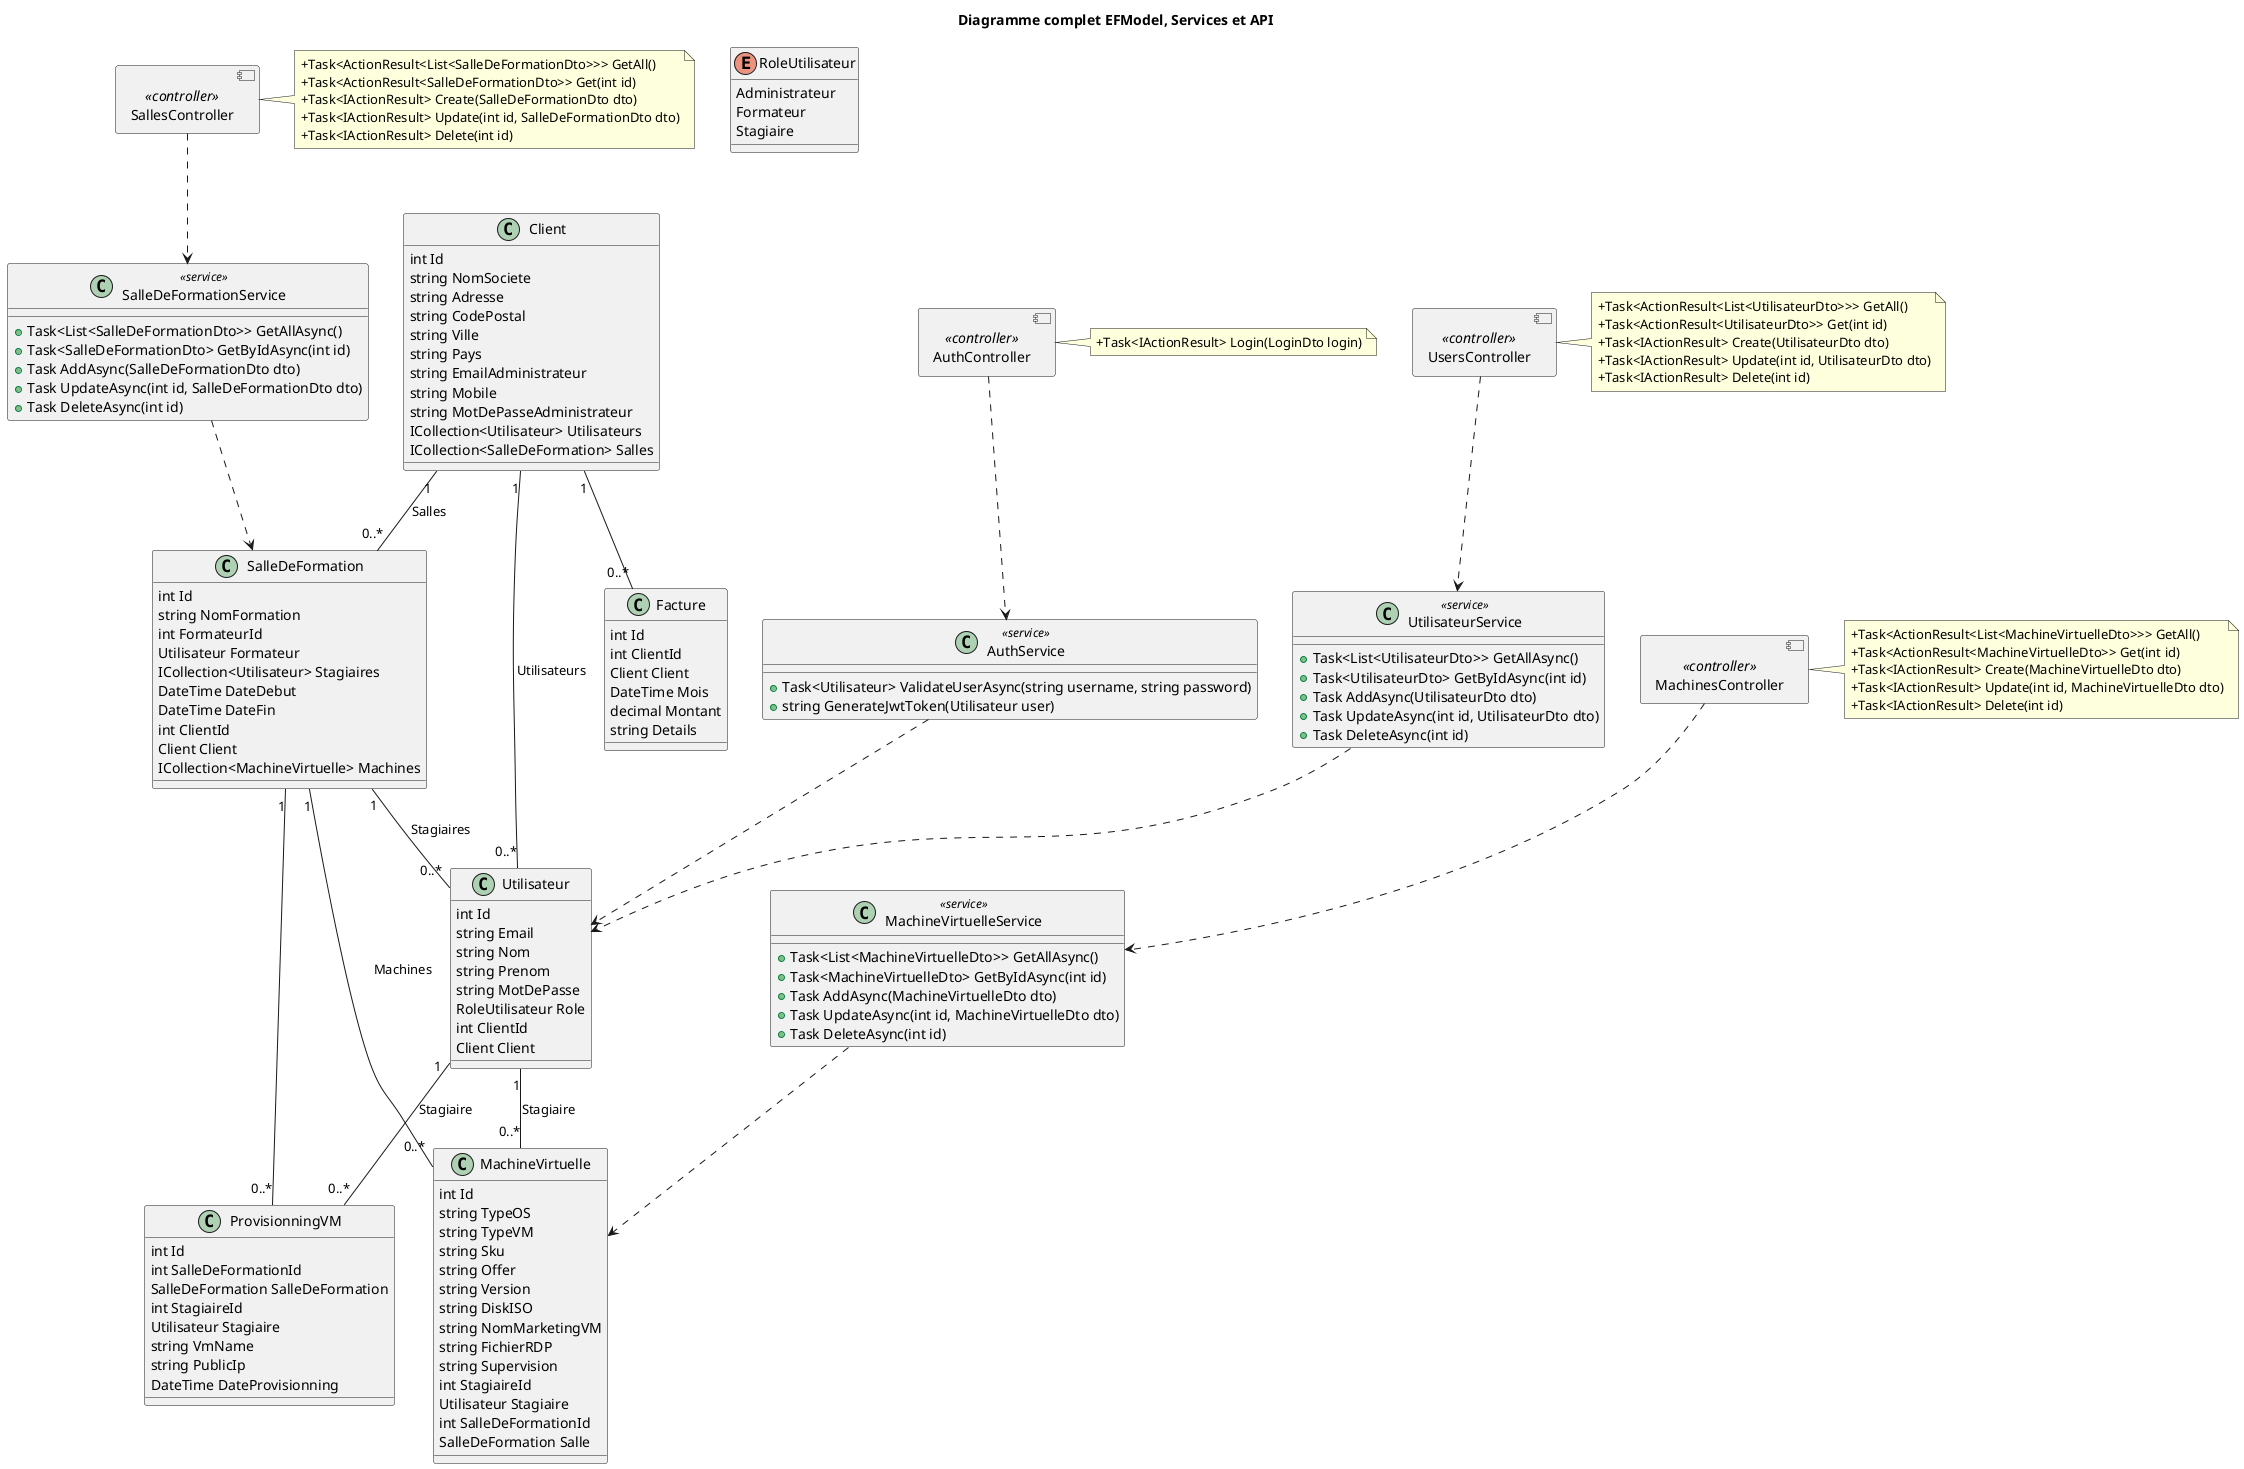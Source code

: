 
@startuml
allow_mixing
title Diagramme complet EFModel, Services et API

' --- ENTITÉS EF ---
class Client {
	int Id
	string NomSociete
	string Adresse
	string CodePostal
	string Ville
	string Pays
	string EmailAdministrateur
	string Mobile
	string MotDePasseAdministrateur
	ICollection<Utilisateur> Utilisateurs
	ICollection<SalleDeFormation> Salles
}
class Utilisateur {
	int Id
	string Email
	string Nom
	string Prenom
	string MotDePasse
	RoleUtilisateur Role
	int ClientId
	Client Client
}
enum RoleUtilisateur {
	Administrateur
	Formateur
	Stagiaire
}
class SalleDeFormation {
	int Id
	string NomFormation
	int FormateurId
	Utilisateur Formateur
	ICollection<Utilisateur> Stagiaires
	DateTime DateDebut
	DateTime DateFin
	int ClientId
	Client Client
	ICollection<MachineVirtuelle> Machines
}
class MachineVirtuelle {
	int Id
	string TypeOS
	string TypeVM
	string Sku
	string Offer
	string Version
	string DiskISO
	string NomMarketingVM
	string FichierRDP
	string Supervision
	int StagiaireId
	Utilisateur Stagiaire
	int SalleDeFormationId
	SalleDeFormation Salle
}
class Facture {
	int Id
	int ClientId
	Client Client
	DateTime Mois
	decimal Montant
	string Details
}
class ProvisionningVM {
	int Id
	int SalleDeFormationId
	SalleDeFormation SalleDeFormation
	int StagiaireId
	Utilisateur Stagiaire
	string VmName
	string PublicIp
	DateTime DateProvisionning
}

' --- SERVICES (CLASSES) ---
class UtilisateurService <<service>> {
	+Task<List<UtilisateurDto>> GetAllAsync()
	+Task<UtilisateurDto> GetByIdAsync(int id)
	+Task AddAsync(UtilisateurDto dto)
	+Task UpdateAsync(int id, UtilisateurDto dto)
	+Task DeleteAsync(int id)
}
class SalleDeFormationService <<service>> {
	+Task<List<SalleDeFormationDto>> GetAllAsync()
	+Task<SalleDeFormationDto> GetByIdAsync(int id)
	+Task AddAsync(SalleDeFormationDto dto)
	+Task UpdateAsync(int id, SalleDeFormationDto dto)
	+Task DeleteAsync(int id)
}
class MachineVirtuelleService <<service>> {
	+Task<List<MachineVirtuelleDto>> GetAllAsync()
	+Task<MachineVirtuelleDto> GetByIdAsync(int id)
	+Task AddAsync(MachineVirtuelleDto dto)
	+Task UpdateAsync(int id, MachineVirtuelleDto dto)
	+Task DeleteAsync(int id)
}
class AuthService <<service>> {
	+Task<Utilisateur> ValidateUserAsync(string username, string password)
	+string GenerateJwtToken(Utilisateur user)
}

' --- CONTROLLERS (COMPOSANTS) ---
component "UsersController" as UC <<controller>>
component "SallesController" as SC <<controller>>
component "MachinesController" as MC <<controller>>
component "AuthController" as AC <<controller>>

note right of UC
  +Task<ActionResult<List<UtilisateurDto>>> GetAll()
  +Task<ActionResult<UtilisateurDto>> Get(int id)
  +Task<IActionResult> Create(UtilisateurDto dto)
  +Task<IActionResult> Update(int id, UtilisateurDto dto)
  +Task<IActionResult> Delete(int id)
end note
note right of SC
  +Task<ActionResult<List<SalleDeFormationDto>>> GetAll()
  +Task<ActionResult<SalleDeFormationDto>> Get(int id)
  +Task<IActionResult> Create(SalleDeFormationDto dto)
  +Task<IActionResult> Update(int id, SalleDeFormationDto dto)
  +Task<IActionResult> Delete(int id)
end note
note right of MC
  +Task<ActionResult<List<MachineVirtuelleDto>>> GetAll()
  +Task<ActionResult<MachineVirtuelleDto>> Get(int id)
  +Task<IActionResult> Create(MachineVirtuelleDto dto)
  +Task<IActionResult> Update(int id, MachineVirtuelleDto dto)
  +Task<IActionResult> Delete(int id)
end note
note right of AC
  +Task<IActionResult> Login(LoginDto login)
end note

' --- RELATIONS ---
UC ..> UtilisateurService
SC ..> SalleDeFormationService
MC ..> MachineVirtuelleService
AC ..> AuthService

UtilisateurService ..> Utilisateur
SalleDeFormationService ..> SalleDeFormation
MachineVirtuelleService ..> MachineVirtuelle
AuthService ..> Utilisateur

Client "1" -- "0..*" Utilisateur : Utilisateurs
Client "1" -- "0..*" SalleDeFormation : Salles
Client "1" -- "0..*" Facture
SalleDeFormation "1" -- "0..*" MachineVirtuelle : Machines
SalleDeFormation "1" -- "0..*" Utilisateur : Stagiaires
SalleDeFormation "1" -- "0..*" ProvisionningVM
Utilisateur "1" -- "0..*" MachineVirtuelle : Stagiaire
Utilisateur "1" -- "0..*" ProvisionningVM : Stagiaire

skinparam componentStyle rectangle
@enduml

